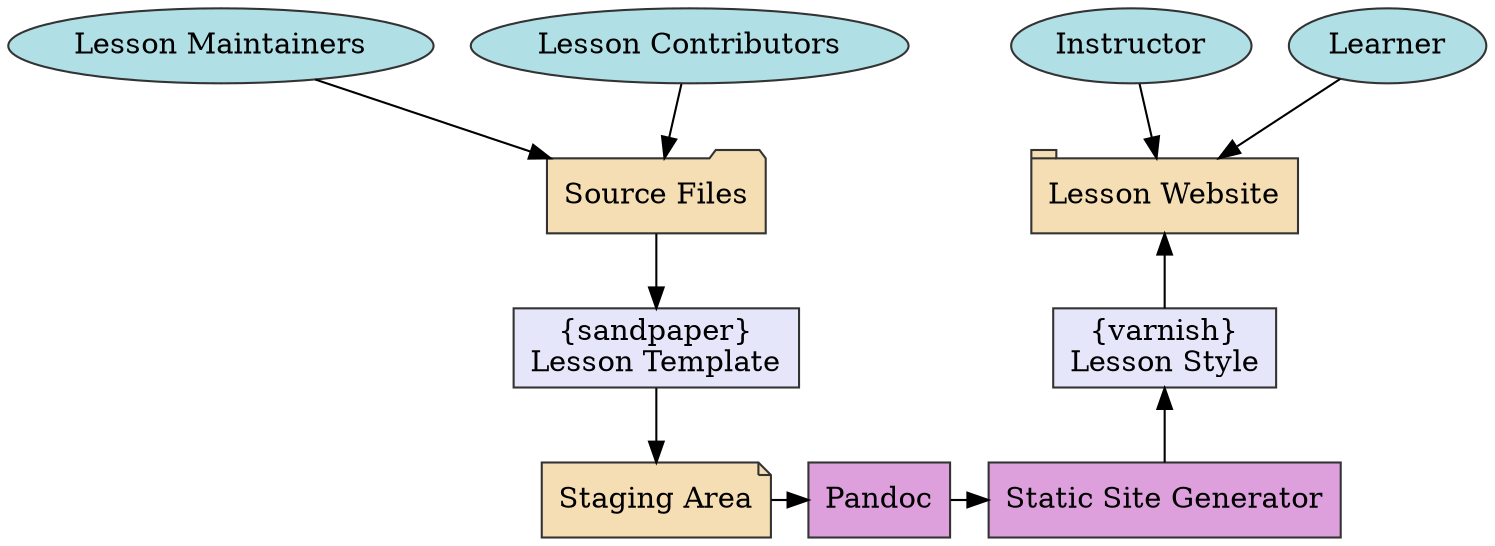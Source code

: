 digraph "Lesson Infrastructure Workflow" {
 
    node   [style="filled" color="grey20"];
    node   [fillcolor="wheat", shape="rect"];
    source [label="Source Files"             , shape="folder"];
    stage  [label="Staging Area"             , shape="note"];
    site   [label="Lesson Website"           , shape="tab"];

    node      [style="filled", fillcolor="lavender", shape="rect"];
    sandpaper [label="{sandpaper}\nLesson Template"];
    varnish   [label="{varnish}\nLesson Style"];

    node   [fillcolor="plum", shape="rect"];
    engine [label="Static Site Generator"];
    pandoc [label="Pandoc"];
 
    node        [fillcolor="powderblue"];
    maintainer  [label="Lesson Maintainers" , shape="oval"];
    contributor [label="Lesson Contributors", shape="oval"];
    instructor  [label="Instructor"         , shape="oval"];
    learner     [label="Learner"            , shape="oval"];
     
    {rank="same"; maintainer,  instructor};
    {rank="same"; contributor, learner};
    {rank="same"; source,      site};
    {rank="same"; sandpaper,   varnish};
    {rank="same"; stage,       pandoc,      engine};
    
    maintainer  -> source;
    contributor -> source;
    instructor  -> site;
    learner     -> site;

    source      -> sandpaper;
    sandpaper   -> stage;
    varnish     -> site;
    stage       -> pandoc;
    pandoc      -> engine;
    engine      -> varnish;
 
    
}
